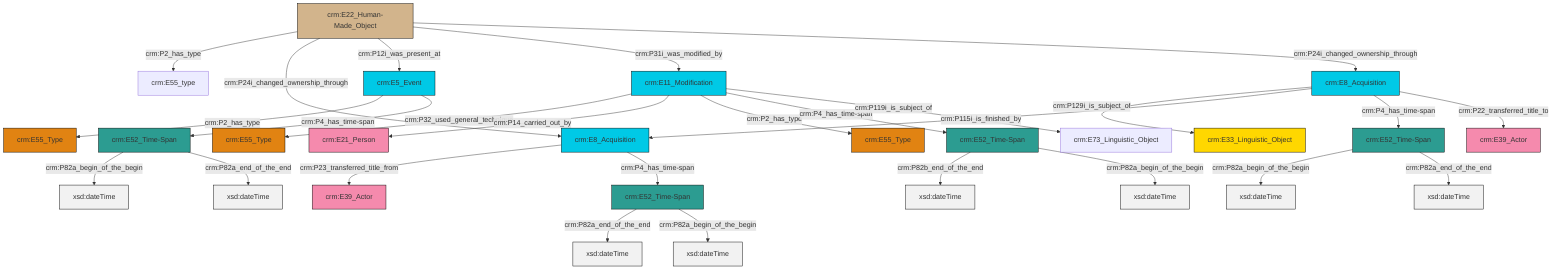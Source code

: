 graph TD
classDef Literal fill:#f2f2f2,stroke:#000000;
classDef CRM_Entity fill:#FFFFFF,stroke:#000000;
classDef Temporal_Entity fill:#00C9E6, stroke:#000000;
classDef Type fill:#E18312, stroke:#000000;
classDef Time-Span fill:#2C9C91, stroke:#000000;
classDef Appellation fill:#FFEB7F, stroke:#000000;
classDef Place fill:#008836, stroke:#000000;
classDef Persistent_Item fill:#B266B2, stroke:#000000;
classDef Conceptual_Object fill:#FFD700, stroke:#000000;
classDef Physical_Thing fill:#D2B48C, stroke:#000000;
classDef Actor fill:#f58aad, stroke:#000000;
classDef PC_Classes fill:#4ce600, stroke:#000000;
classDef Multi fill:#cccccc,stroke:#000000;

2["crm:E52_Time-Span"]:::Time-Span -->|crm:P82a_begin_of_the_begin| 3[xsd:dateTime]:::Literal
6["crm:E5_Event"]:::Temporal_Entity -->|crm:P2_has_type| 7["crm:E55_Type"]:::Type
10["crm:E8_Acquisition"]:::Temporal_Entity -->|crm:P129i_is_subject_of| 11["crm:E33_Linguistic_Object"]:::Conceptual_Object
10["crm:E8_Acquisition"]:::Temporal_Entity -->|crm:P115i_is_finished_by| 14["crm:E8_Acquisition"]:::Temporal_Entity
20["crm:E11_Modification"]:::Temporal_Entity -->|crm:P32_used_general_technique| 4["crm:E55_Type"]:::Type
20["crm:E11_Modification"]:::Temporal_Entity -->|crm:P14_carried_out_by| 12["crm:E21_Person"]:::Actor
25["crm:E52_Time-Span"]:::Time-Span -->|crm:P82b_end_of_the_end| 26[xsd:dateTime]:::Literal
29["crm:E22_Human-Made_Object"]:::Physical_Thing -->|crm:P2_has_type| 0["crm:E55_type"]:::Default
10["crm:E8_Acquisition"]:::Temporal_Entity -->|crm:P4_has_time-span| 2["crm:E52_Time-Span"]:::Time-Span
18["crm:E52_Time-Span"]:::Time-Span -->|crm:P82a_begin_of_the_begin| 32[xsd:dateTime]:::Literal
20["crm:E11_Modification"]:::Temporal_Entity -->|crm:P2_has_type| 33["crm:E55_Type"]:::Type
14["crm:E8_Acquisition"]:::Temporal_Entity -->|crm:P23_transferred_title_from| 8["crm:E39_Actor"]:::Actor
20["crm:E11_Modification"]:::Temporal_Entity -->|crm:P4_has_time-span| 25["crm:E52_Time-Span"]:::Time-Span
10["crm:E8_Acquisition"]:::Temporal_Entity -->|crm:P22_transferred_title_to| 27["crm:E39_Actor"]:::Actor
6["crm:E5_Event"]:::Temporal_Entity -->|crm:P4_has_time-span| 18["crm:E52_Time-Span"]:::Time-Span
2["crm:E52_Time-Span"]:::Time-Span -->|crm:P82a_end_of_the_end| 35[xsd:dateTime]:::Literal
29["crm:E22_Human-Made_Object"]:::Physical_Thing -->|crm:P24i_changed_ownership_through| 14["crm:E8_Acquisition"]:::Temporal_Entity
29["crm:E22_Human-Made_Object"]:::Physical_Thing -->|crm:P12i_was_present_at| 6["crm:E5_Event"]:::Temporal_Entity
29["crm:E22_Human-Made_Object"]:::Physical_Thing -->|crm:P31i_was_modified_by| 20["crm:E11_Modification"]:::Temporal_Entity
23["crm:E52_Time-Span"]:::Time-Span -->|crm:P82a_end_of_the_end| 37[xsd:dateTime]:::Literal
23["crm:E52_Time-Span"]:::Time-Span -->|crm:P82a_begin_of_the_begin| 40[xsd:dateTime]:::Literal
14["crm:E8_Acquisition"]:::Temporal_Entity -->|crm:P4_has_time-span| 23["crm:E52_Time-Span"]:::Time-Span
29["crm:E22_Human-Made_Object"]:::Physical_Thing -->|crm:P24i_changed_ownership_through| 10["crm:E8_Acquisition"]:::Temporal_Entity
25["crm:E52_Time-Span"]:::Time-Span -->|crm:P82a_begin_of_the_begin| 42[xsd:dateTime]:::Literal
18["crm:E52_Time-Span"]:::Time-Span -->|crm:P82a_end_of_the_end| 43[xsd:dateTime]:::Literal
20["crm:E11_Modification"]:::Temporal_Entity -->|crm:P119i_is_subject_of| 30["crm:E73_Linguistic_Object"]:::Default